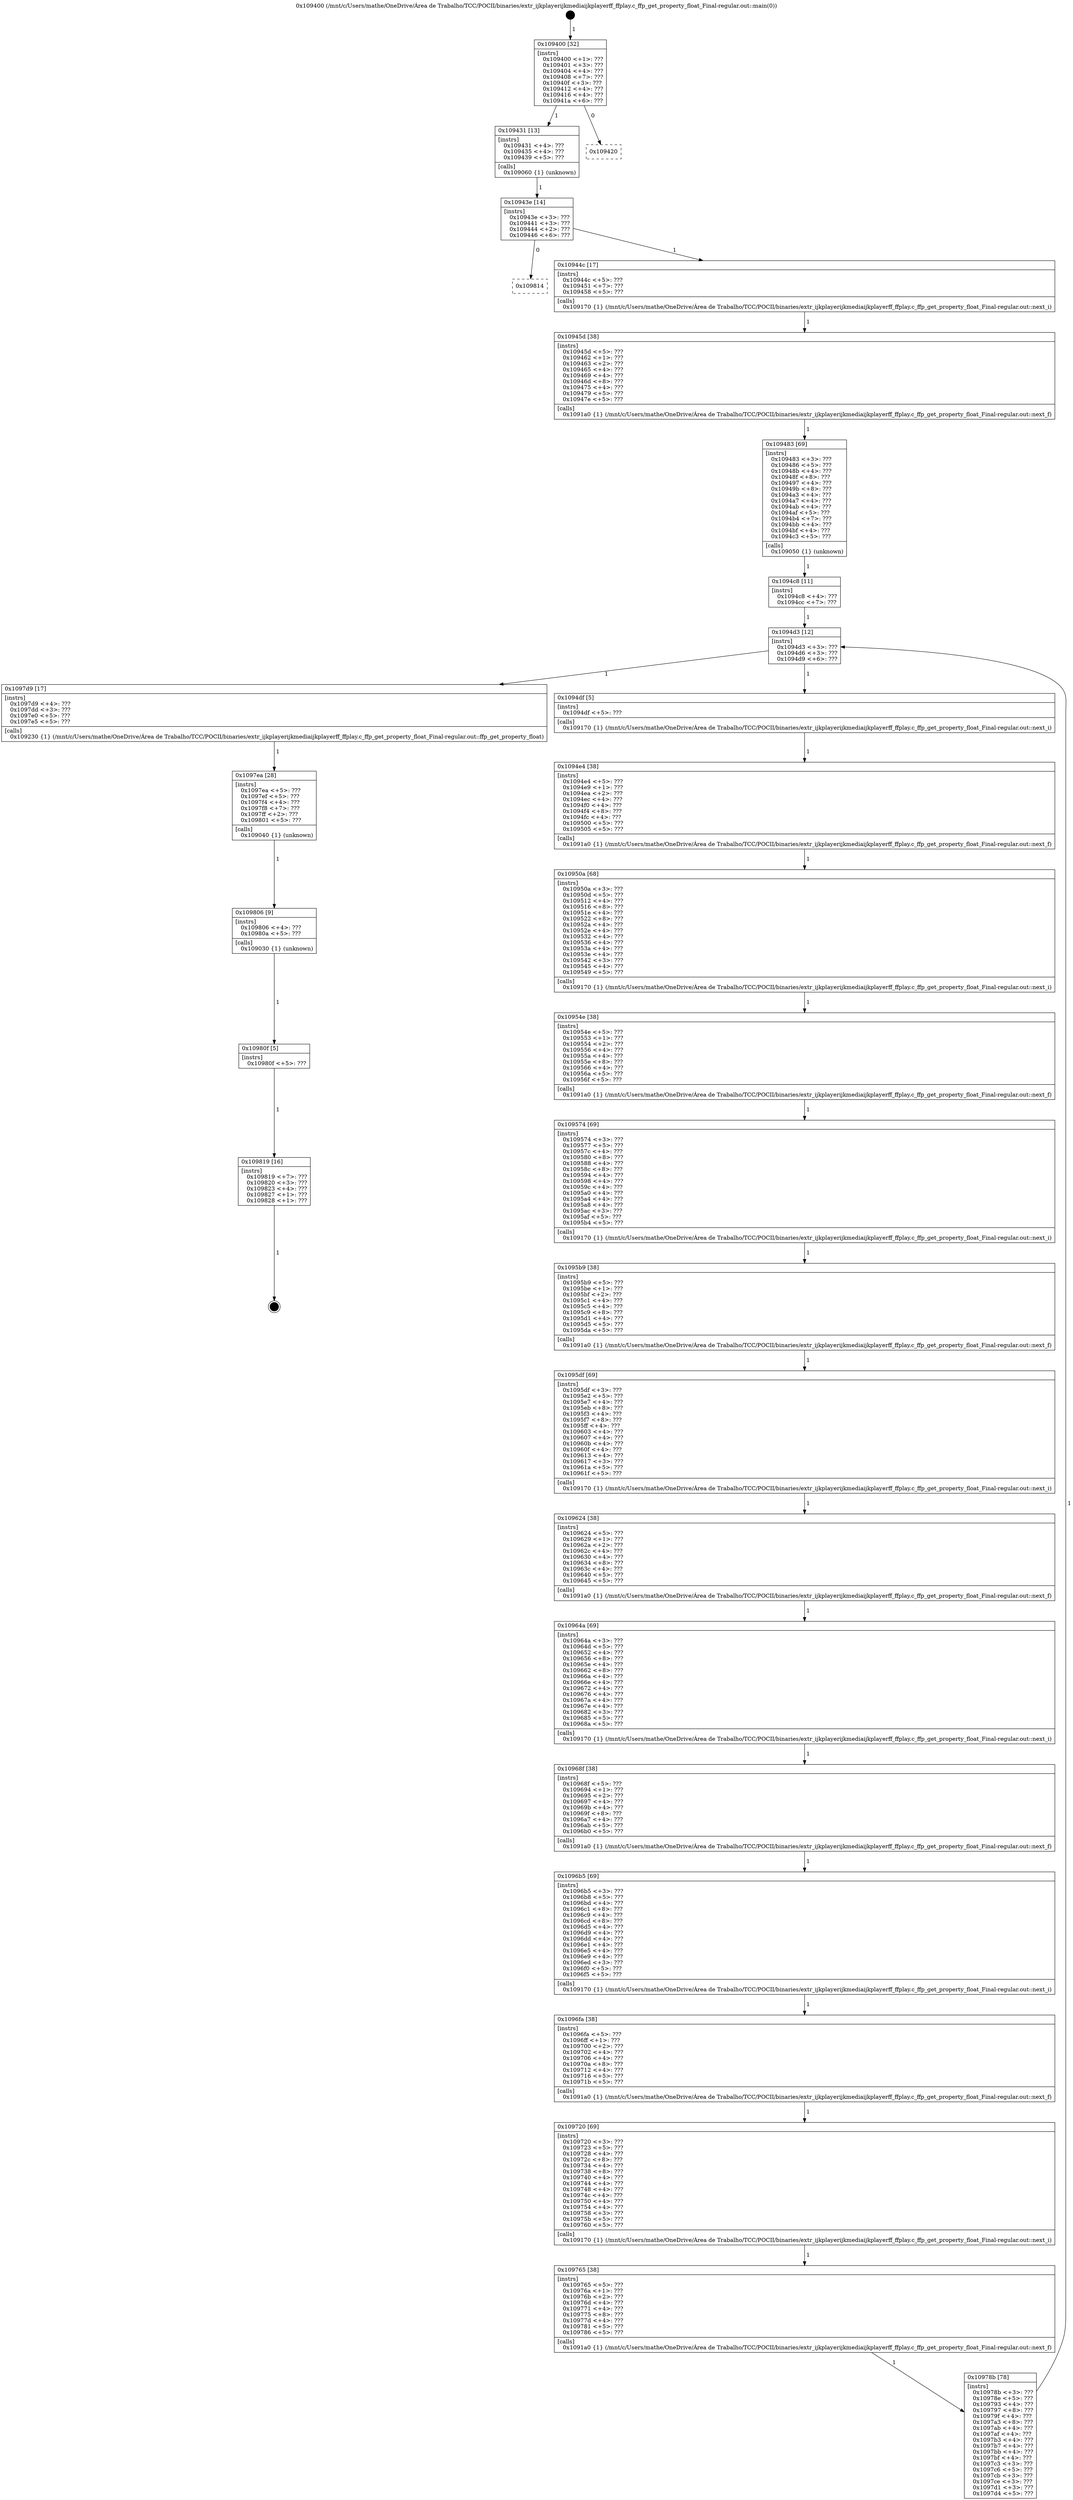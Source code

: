 digraph "0x109400" {
  label = "0x109400 (/mnt/c/Users/mathe/OneDrive/Área de Trabalho/TCC/POCII/binaries/extr_ijkplayerijkmediaijkplayerff_ffplay.c_ffp_get_property_float_Final-regular.out::main(0))"
  labelloc = "t"
  node[shape=record]

  Entry [label="",width=0.3,height=0.3,shape=circle,fillcolor=black,style=filled]
  "0x109400" [label="{
     0x109400 [32]\l
     | [instrs]\l
     &nbsp;&nbsp;0x109400 \<+1\>: ???\l
     &nbsp;&nbsp;0x109401 \<+3\>: ???\l
     &nbsp;&nbsp;0x109404 \<+4\>: ???\l
     &nbsp;&nbsp;0x109408 \<+7\>: ???\l
     &nbsp;&nbsp;0x10940f \<+3\>: ???\l
     &nbsp;&nbsp;0x109412 \<+4\>: ???\l
     &nbsp;&nbsp;0x109416 \<+4\>: ???\l
     &nbsp;&nbsp;0x10941a \<+6\>: ???\l
  }"]
  "0x109431" [label="{
     0x109431 [13]\l
     | [instrs]\l
     &nbsp;&nbsp;0x109431 \<+4\>: ???\l
     &nbsp;&nbsp;0x109435 \<+4\>: ???\l
     &nbsp;&nbsp;0x109439 \<+5\>: ???\l
     | [calls]\l
     &nbsp;&nbsp;0x109060 \{1\} (unknown)\l
  }"]
  "0x109420" [label="{
     0x109420\l
  }", style=dashed]
  "0x10943e" [label="{
     0x10943e [14]\l
     | [instrs]\l
     &nbsp;&nbsp;0x10943e \<+3\>: ???\l
     &nbsp;&nbsp;0x109441 \<+3\>: ???\l
     &nbsp;&nbsp;0x109444 \<+2\>: ???\l
     &nbsp;&nbsp;0x109446 \<+6\>: ???\l
  }"]
  "0x109814" [label="{
     0x109814\l
  }", style=dashed]
  "0x10944c" [label="{
     0x10944c [17]\l
     | [instrs]\l
     &nbsp;&nbsp;0x10944c \<+5\>: ???\l
     &nbsp;&nbsp;0x109451 \<+7\>: ???\l
     &nbsp;&nbsp;0x109458 \<+5\>: ???\l
     | [calls]\l
     &nbsp;&nbsp;0x109170 \{1\} (/mnt/c/Users/mathe/OneDrive/Área de Trabalho/TCC/POCII/binaries/extr_ijkplayerijkmediaijkplayerff_ffplay.c_ffp_get_property_float_Final-regular.out::next_i)\l
  }"]
  Exit [label="",width=0.3,height=0.3,shape=circle,fillcolor=black,style=filled,peripheries=2]
  "0x10945d" [label="{
     0x10945d [38]\l
     | [instrs]\l
     &nbsp;&nbsp;0x10945d \<+5\>: ???\l
     &nbsp;&nbsp;0x109462 \<+1\>: ???\l
     &nbsp;&nbsp;0x109463 \<+2\>: ???\l
     &nbsp;&nbsp;0x109465 \<+4\>: ???\l
     &nbsp;&nbsp;0x109469 \<+4\>: ???\l
     &nbsp;&nbsp;0x10946d \<+8\>: ???\l
     &nbsp;&nbsp;0x109475 \<+4\>: ???\l
     &nbsp;&nbsp;0x109479 \<+5\>: ???\l
     &nbsp;&nbsp;0x10947e \<+5\>: ???\l
     | [calls]\l
     &nbsp;&nbsp;0x1091a0 \{1\} (/mnt/c/Users/mathe/OneDrive/Área de Trabalho/TCC/POCII/binaries/extr_ijkplayerijkmediaijkplayerff_ffplay.c_ffp_get_property_float_Final-regular.out::next_f)\l
  }"]
  "0x109483" [label="{
     0x109483 [69]\l
     | [instrs]\l
     &nbsp;&nbsp;0x109483 \<+3\>: ???\l
     &nbsp;&nbsp;0x109486 \<+5\>: ???\l
     &nbsp;&nbsp;0x10948b \<+4\>: ???\l
     &nbsp;&nbsp;0x10948f \<+8\>: ???\l
     &nbsp;&nbsp;0x109497 \<+4\>: ???\l
     &nbsp;&nbsp;0x10949b \<+8\>: ???\l
     &nbsp;&nbsp;0x1094a3 \<+4\>: ???\l
     &nbsp;&nbsp;0x1094a7 \<+4\>: ???\l
     &nbsp;&nbsp;0x1094ab \<+4\>: ???\l
     &nbsp;&nbsp;0x1094af \<+5\>: ???\l
     &nbsp;&nbsp;0x1094b4 \<+7\>: ???\l
     &nbsp;&nbsp;0x1094bb \<+4\>: ???\l
     &nbsp;&nbsp;0x1094bf \<+4\>: ???\l
     &nbsp;&nbsp;0x1094c3 \<+5\>: ???\l
     | [calls]\l
     &nbsp;&nbsp;0x109050 \{1\} (unknown)\l
  }"]
  "0x1094d3" [label="{
     0x1094d3 [12]\l
     | [instrs]\l
     &nbsp;&nbsp;0x1094d3 \<+3\>: ???\l
     &nbsp;&nbsp;0x1094d6 \<+3\>: ???\l
     &nbsp;&nbsp;0x1094d9 \<+6\>: ???\l
  }"]
  "0x1097d9" [label="{
     0x1097d9 [17]\l
     | [instrs]\l
     &nbsp;&nbsp;0x1097d9 \<+4\>: ???\l
     &nbsp;&nbsp;0x1097dd \<+3\>: ???\l
     &nbsp;&nbsp;0x1097e0 \<+5\>: ???\l
     &nbsp;&nbsp;0x1097e5 \<+5\>: ???\l
     | [calls]\l
     &nbsp;&nbsp;0x109230 \{1\} (/mnt/c/Users/mathe/OneDrive/Área de Trabalho/TCC/POCII/binaries/extr_ijkplayerijkmediaijkplayerff_ffplay.c_ffp_get_property_float_Final-regular.out::ffp_get_property_float)\l
  }"]
  "0x1094df" [label="{
     0x1094df [5]\l
     | [instrs]\l
     &nbsp;&nbsp;0x1094df \<+5\>: ???\l
     | [calls]\l
     &nbsp;&nbsp;0x109170 \{1\} (/mnt/c/Users/mathe/OneDrive/Área de Trabalho/TCC/POCII/binaries/extr_ijkplayerijkmediaijkplayerff_ffplay.c_ffp_get_property_float_Final-regular.out::next_i)\l
  }"]
  "0x1094e4" [label="{
     0x1094e4 [38]\l
     | [instrs]\l
     &nbsp;&nbsp;0x1094e4 \<+5\>: ???\l
     &nbsp;&nbsp;0x1094e9 \<+1\>: ???\l
     &nbsp;&nbsp;0x1094ea \<+2\>: ???\l
     &nbsp;&nbsp;0x1094ec \<+4\>: ???\l
     &nbsp;&nbsp;0x1094f0 \<+4\>: ???\l
     &nbsp;&nbsp;0x1094f4 \<+8\>: ???\l
     &nbsp;&nbsp;0x1094fc \<+4\>: ???\l
     &nbsp;&nbsp;0x109500 \<+5\>: ???\l
     &nbsp;&nbsp;0x109505 \<+5\>: ???\l
     | [calls]\l
     &nbsp;&nbsp;0x1091a0 \{1\} (/mnt/c/Users/mathe/OneDrive/Área de Trabalho/TCC/POCII/binaries/extr_ijkplayerijkmediaijkplayerff_ffplay.c_ffp_get_property_float_Final-regular.out::next_f)\l
  }"]
  "0x10950a" [label="{
     0x10950a [68]\l
     | [instrs]\l
     &nbsp;&nbsp;0x10950a \<+3\>: ???\l
     &nbsp;&nbsp;0x10950d \<+5\>: ???\l
     &nbsp;&nbsp;0x109512 \<+4\>: ???\l
     &nbsp;&nbsp;0x109516 \<+8\>: ???\l
     &nbsp;&nbsp;0x10951e \<+4\>: ???\l
     &nbsp;&nbsp;0x109522 \<+8\>: ???\l
     &nbsp;&nbsp;0x10952a \<+4\>: ???\l
     &nbsp;&nbsp;0x10952e \<+4\>: ???\l
     &nbsp;&nbsp;0x109532 \<+4\>: ???\l
     &nbsp;&nbsp;0x109536 \<+4\>: ???\l
     &nbsp;&nbsp;0x10953a \<+4\>: ???\l
     &nbsp;&nbsp;0x10953e \<+4\>: ???\l
     &nbsp;&nbsp;0x109542 \<+3\>: ???\l
     &nbsp;&nbsp;0x109545 \<+4\>: ???\l
     &nbsp;&nbsp;0x109549 \<+5\>: ???\l
     | [calls]\l
     &nbsp;&nbsp;0x109170 \{1\} (/mnt/c/Users/mathe/OneDrive/Área de Trabalho/TCC/POCII/binaries/extr_ijkplayerijkmediaijkplayerff_ffplay.c_ffp_get_property_float_Final-regular.out::next_i)\l
  }"]
  "0x10954e" [label="{
     0x10954e [38]\l
     | [instrs]\l
     &nbsp;&nbsp;0x10954e \<+5\>: ???\l
     &nbsp;&nbsp;0x109553 \<+1\>: ???\l
     &nbsp;&nbsp;0x109554 \<+2\>: ???\l
     &nbsp;&nbsp;0x109556 \<+4\>: ???\l
     &nbsp;&nbsp;0x10955a \<+4\>: ???\l
     &nbsp;&nbsp;0x10955e \<+8\>: ???\l
     &nbsp;&nbsp;0x109566 \<+4\>: ???\l
     &nbsp;&nbsp;0x10956a \<+5\>: ???\l
     &nbsp;&nbsp;0x10956f \<+5\>: ???\l
     | [calls]\l
     &nbsp;&nbsp;0x1091a0 \{1\} (/mnt/c/Users/mathe/OneDrive/Área de Trabalho/TCC/POCII/binaries/extr_ijkplayerijkmediaijkplayerff_ffplay.c_ffp_get_property_float_Final-regular.out::next_f)\l
  }"]
  "0x109574" [label="{
     0x109574 [69]\l
     | [instrs]\l
     &nbsp;&nbsp;0x109574 \<+3\>: ???\l
     &nbsp;&nbsp;0x109577 \<+5\>: ???\l
     &nbsp;&nbsp;0x10957c \<+4\>: ???\l
     &nbsp;&nbsp;0x109580 \<+8\>: ???\l
     &nbsp;&nbsp;0x109588 \<+4\>: ???\l
     &nbsp;&nbsp;0x10958c \<+8\>: ???\l
     &nbsp;&nbsp;0x109594 \<+4\>: ???\l
     &nbsp;&nbsp;0x109598 \<+4\>: ???\l
     &nbsp;&nbsp;0x10959c \<+4\>: ???\l
     &nbsp;&nbsp;0x1095a0 \<+4\>: ???\l
     &nbsp;&nbsp;0x1095a4 \<+4\>: ???\l
     &nbsp;&nbsp;0x1095a8 \<+4\>: ???\l
     &nbsp;&nbsp;0x1095ac \<+3\>: ???\l
     &nbsp;&nbsp;0x1095af \<+5\>: ???\l
     &nbsp;&nbsp;0x1095b4 \<+5\>: ???\l
     | [calls]\l
     &nbsp;&nbsp;0x109170 \{1\} (/mnt/c/Users/mathe/OneDrive/Área de Trabalho/TCC/POCII/binaries/extr_ijkplayerijkmediaijkplayerff_ffplay.c_ffp_get_property_float_Final-regular.out::next_i)\l
  }"]
  "0x1095b9" [label="{
     0x1095b9 [38]\l
     | [instrs]\l
     &nbsp;&nbsp;0x1095b9 \<+5\>: ???\l
     &nbsp;&nbsp;0x1095be \<+1\>: ???\l
     &nbsp;&nbsp;0x1095bf \<+2\>: ???\l
     &nbsp;&nbsp;0x1095c1 \<+4\>: ???\l
     &nbsp;&nbsp;0x1095c5 \<+4\>: ???\l
     &nbsp;&nbsp;0x1095c9 \<+8\>: ???\l
     &nbsp;&nbsp;0x1095d1 \<+4\>: ???\l
     &nbsp;&nbsp;0x1095d5 \<+5\>: ???\l
     &nbsp;&nbsp;0x1095da \<+5\>: ???\l
     | [calls]\l
     &nbsp;&nbsp;0x1091a0 \{1\} (/mnt/c/Users/mathe/OneDrive/Área de Trabalho/TCC/POCII/binaries/extr_ijkplayerijkmediaijkplayerff_ffplay.c_ffp_get_property_float_Final-regular.out::next_f)\l
  }"]
  "0x1095df" [label="{
     0x1095df [69]\l
     | [instrs]\l
     &nbsp;&nbsp;0x1095df \<+3\>: ???\l
     &nbsp;&nbsp;0x1095e2 \<+5\>: ???\l
     &nbsp;&nbsp;0x1095e7 \<+4\>: ???\l
     &nbsp;&nbsp;0x1095eb \<+8\>: ???\l
     &nbsp;&nbsp;0x1095f3 \<+4\>: ???\l
     &nbsp;&nbsp;0x1095f7 \<+8\>: ???\l
     &nbsp;&nbsp;0x1095ff \<+4\>: ???\l
     &nbsp;&nbsp;0x109603 \<+4\>: ???\l
     &nbsp;&nbsp;0x109607 \<+4\>: ???\l
     &nbsp;&nbsp;0x10960b \<+4\>: ???\l
     &nbsp;&nbsp;0x10960f \<+4\>: ???\l
     &nbsp;&nbsp;0x109613 \<+4\>: ???\l
     &nbsp;&nbsp;0x109617 \<+3\>: ???\l
     &nbsp;&nbsp;0x10961a \<+5\>: ???\l
     &nbsp;&nbsp;0x10961f \<+5\>: ???\l
     | [calls]\l
     &nbsp;&nbsp;0x109170 \{1\} (/mnt/c/Users/mathe/OneDrive/Área de Trabalho/TCC/POCII/binaries/extr_ijkplayerijkmediaijkplayerff_ffplay.c_ffp_get_property_float_Final-regular.out::next_i)\l
  }"]
  "0x109624" [label="{
     0x109624 [38]\l
     | [instrs]\l
     &nbsp;&nbsp;0x109624 \<+5\>: ???\l
     &nbsp;&nbsp;0x109629 \<+1\>: ???\l
     &nbsp;&nbsp;0x10962a \<+2\>: ???\l
     &nbsp;&nbsp;0x10962c \<+4\>: ???\l
     &nbsp;&nbsp;0x109630 \<+4\>: ???\l
     &nbsp;&nbsp;0x109634 \<+8\>: ???\l
     &nbsp;&nbsp;0x10963c \<+4\>: ???\l
     &nbsp;&nbsp;0x109640 \<+5\>: ???\l
     &nbsp;&nbsp;0x109645 \<+5\>: ???\l
     | [calls]\l
     &nbsp;&nbsp;0x1091a0 \{1\} (/mnt/c/Users/mathe/OneDrive/Área de Trabalho/TCC/POCII/binaries/extr_ijkplayerijkmediaijkplayerff_ffplay.c_ffp_get_property_float_Final-regular.out::next_f)\l
  }"]
  "0x10964a" [label="{
     0x10964a [69]\l
     | [instrs]\l
     &nbsp;&nbsp;0x10964a \<+3\>: ???\l
     &nbsp;&nbsp;0x10964d \<+5\>: ???\l
     &nbsp;&nbsp;0x109652 \<+4\>: ???\l
     &nbsp;&nbsp;0x109656 \<+8\>: ???\l
     &nbsp;&nbsp;0x10965e \<+4\>: ???\l
     &nbsp;&nbsp;0x109662 \<+8\>: ???\l
     &nbsp;&nbsp;0x10966a \<+4\>: ???\l
     &nbsp;&nbsp;0x10966e \<+4\>: ???\l
     &nbsp;&nbsp;0x109672 \<+4\>: ???\l
     &nbsp;&nbsp;0x109676 \<+4\>: ???\l
     &nbsp;&nbsp;0x10967a \<+4\>: ???\l
     &nbsp;&nbsp;0x10967e \<+4\>: ???\l
     &nbsp;&nbsp;0x109682 \<+3\>: ???\l
     &nbsp;&nbsp;0x109685 \<+5\>: ???\l
     &nbsp;&nbsp;0x10968a \<+5\>: ???\l
     | [calls]\l
     &nbsp;&nbsp;0x109170 \{1\} (/mnt/c/Users/mathe/OneDrive/Área de Trabalho/TCC/POCII/binaries/extr_ijkplayerijkmediaijkplayerff_ffplay.c_ffp_get_property_float_Final-regular.out::next_i)\l
  }"]
  "0x10968f" [label="{
     0x10968f [38]\l
     | [instrs]\l
     &nbsp;&nbsp;0x10968f \<+5\>: ???\l
     &nbsp;&nbsp;0x109694 \<+1\>: ???\l
     &nbsp;&nbsp;0x109695 \<+2\>: ???\l
     &nbsp;&nbsp;0x109697 \<+4\>: ???\l
     &nbsp;&nbsp;0x10969b \<+4\>: ???\l
     &nbsp;&nbsp;0x10969f \<+8\>: ???\l
     &nbsp;&nbsp;0x1096a7 \<+4\>: ???\l
     &nbsp;&nbsp;0x1096ab \<+5\>: ???\l
     &nbsp;&nbsp;0x1096b0 \<+5\>: ???\l
     | [calls]\l
     &nbsp;&nbsp;0x1091a0 \{1\} (/mnt/c/Users/mathe/OneDrive/Área de Trabalho/TCC/POCII/binaries/extr_ijkplayerijkmediaijkplayerff_ffplay.c_ffp_get_property_float_Final-regular.out::next_f)\l
  }"]
  "0x1096b5" [label="{
     0x1096b5 [69]\l
     | [instrs]\l
     &nbsp;&nbsp;0x1096b5 \<+3\>: ???\l
     &nbsp;&nbsp;0x1096b8 \<+5\>: ???\l
     &nbsp;&nbsp;0x1096bd \<+4\>: ???\l
     &nbsp;&nbsp;0x1096c1 \<+8\>: ???\l
     &nbsp;&nbsp;0x1096c9 \<+4\>: ???\l
     &nbsp;&nbsp;0x1096cd \<+8\>: ???\l
     &nbsp;&nbsp;0x1096d5 \<+4\>: ???\l
     &nbsp;&nbsp;0x1096d9 \<+4\>: ???\l
     &nbsp;&nbsp;0x1096dd \<+4\>: ???\l
     &nbsp;&nbsp;0x1096e1 \<+4\>: ???\l
     &nbsp;&nbsp;0x1096e5 \<+4\>: ???\l
     &nbsp;&nbsp;0x1096e9 \<+4\>: ???\l
     &nbsp;&nbsp;0x1096ed \<+3\>: ???\l
     &nbsp;&nbsp;0x1096f0 \<+5\>: ???\l
     &nbsp;&nbsp;0x1096f5 \<+5\>: ???\l
     | [calls]\l
     &nbsp;&nbsp;0x109170 \{1\} (/mnt/c/Users/mathe/OneDrive/Área de Trabalho/TCC/POCII/binaries/extr_ijkplayerijkmediaijkplayerff_ffplay.c_ffp_get_property_float_Final-regular.out::next_i)\l
  }"]
  "0x1096fa" [label="{
     0x1096fa [38]\l
     | [instrs]\l
     &nbsp;&nbsp;0x1096fa \<+5\>: ???\l
     &nbsp;&nbsp;0x1096ff \<+1\>: ???\l
     &nbsp;&nbsp;0x109700 \<+2\>: ???\l
     &nbsp;&nbsp;0x109702 \<+4\>: ???\l
     &nbsp;&nbsp;0x109706 \<+4\>: ???\l
     &nbsp;&nbsp;0x10970a \<+8\>: ???\l
     &nbsp;&nbsp;0x109712 \<+4\>: ???\l
     &nbsp;&nbsp;0x109716 \<+5\>: ???\l
     &nbsp;&nbsp;0x10971b \<+5\>: ???\l
     | [calls]\l
     &nbsp;&nbsp;0x1091a0 \{1\} (/mnt/c/Users/mathe/OneDrive/Área de Trabalho/TCC/POCII/binaries/extr_ijkplayerijkmediaijkplayerff_ffplay.c_ffp_get_property_float_Final-regular.out::next_f)\l
  }"]
  "0x109720" [label="{
     0x109720 [69]\l
     | [instrs]\l
     &nbsp;&nbsp;0x109720 \<+3\>: ???\l
     &nbsp;&nbsp;0x109723 \<+5\>: ???\l
     &nbsp;&nbsp;0x109728 \<+4\>: ???\l
     &nbsp;&nbsp;0x10972c \<+8\>: ???\l
     &nbsp;&nbsp;0x109734 \<+4\>: ???\l
     &nbsp;&nbsp;0x109738 \<+8\>: ???\l
     &nbsp;&nbsp;0x109740 \<+4\>: ???\l
     &nbsp;&nbsp;0x109744 \<+4\>: ???\l
     &nbsp;&nbsp;0x109748 \<+4\>: ???\l
     &nbsp;&nbsp;0x10974c \<+4\>: ???\l
     &nbsp;&nbsp;0x109750 \<+4\>: ???\l
     &nbsp;&nbsp;0x109754 \<+4\>: ???\l
     &nbsp;&nbsp;0x109758 \<+3\>: ???\l
     &nbsp;&nbsp;0x10975b \<+5\>: ???\l
     &nbsp;&nbsp;0x109760 \<+5\>: ???\l
     | [calls]\l
     &nbsp;&nbsp;0x109170 \{1\} (/mnt/c/Users/mathe/OneDrive/Área de Trabalho/TCC/POCII/binaries/extr_ijkplayerijkmediaijkplayerff_ffplay.c_ffp_get_property_float_Final-regular.out::next_i)\l
  }"]
  "0x109765" [label="{
     0x109765 [38]\l
     | [instrs]\l
     &nbsp;&nbsp;0x109765 \<+5\>: ???\l
     &nbsp;&nbsp;0x10976a \<+1\>: ???\l
     &nbsp;&nbsp;0x10976b \<+2\>: ???\l
     &nbsp;&nbsp;0x10976d \<+4\>: ???\l
     &nbsp;&nbsp;0x109771 \<+4\>: ???\l
     &nbsp;&nbsp;0x109775 \<+8\>: ???\l
     &nbsp;&nbsp;0x10977d \<+4\>: ???\l
     &nbsp;&nbsp;0x109781 \<+5\>: ???\l
     &nbsp;&nbsp;0x109786 \<+5\>: ???\l
     | [calls]\l
     &nbsp;&nbsp;0x1091a0 \{1\} (/mnt/c/Users/mathe/OneDrive/Área de Trabalho/TCC/POCII/binaries/extr_ijkplayerijkmediaijkplayerff_ffplay.c_ffp_get_property_float_Final-regular.out::next_f)\l
  }"]
  "0x10978b" [label="{
     0x10978b [78]\l
     | [instrs]\l
     &nbsp;&nbsp;0x10978b \<+3\>: ???\l
     &nbsp;&nbsp;0x10978e \<+5\>: ???\l
     &nbsp;&nbsp;0x109793 \<+4\>: ???\l
     &nbsp;&nbsp;0x109797 \<+8\>: ???\l
     &nbsp;&nbsp;0x10979f \<+4\>: ???\l
     &nbsp;&nbsp;0x1097a3 \<+8\>: ???\l
     &nbsp;&nbsp;0x1097ab \<+4\>: ???\l
     &nbsp;&nbsp;0x1097af \<+4\>: ???\l
     &nbsp;&nbsp;0x1097b3 \<+4\>: ???\l
     &nbsp;&nbsp;0x1097b7 \<+4\>: ???\l
     &nbsp;&nbsp;0x1097bb \<+4\>: ???\l
     &nbsp;&nbsp;0x1097bf \<+4\>: ???\l
     &nbsp;&nbsp;0x1097c3 \<+3\>: ???\l
     &nbsp;&nbsp;0x1097c6 \<+5\>: ???\l
     &nbsp;&nbsp;0x1097cb \<+3\>: ???\l
     &nbsp;&nbsp;0x1097ce \<+3\>: ???\l
     &nbsp;&nbsp;0x1097d1 \<+3\>: ???\l
     &nbsp;&nbsp;0x1097d4 \<+5\>: ???\l
  }"]
  "0x1094c8" [label="{
     0x1094c8 [11]\l
     | [instrs]\l
     &nbsp;&nbsp;0x1094c8 \<+4\>: ???\l
     &nbsp;&nbsp;0x1094cc \<+7\>: ???\l
  }"]
  "0x1097ea" [label="{
     0x1097ea [28]\l
     | [instrs]\l
     &nbsp;&nbsp;0x1097ea \<+5\>: ???\l
     &nbsp;&nbsp;0x1097ef \<+5\>: ???\l
     &nbsp;&nbsp;0x1097f4 \<+4\>: ???\l
     &nbsp;&nbsp;0x1097f8 \<+7\>: ???\l
     &nbsp;&nbsp;0x1097ff \<+2\>: ???\l
     &nbsp;&nbsp;0x109801 \<+5\>: ???\l
     | [calls]\l
     &nbsp;&nbsp;0x109040 \{1\} (unknown)\l
  }"]
  "0x109806" [label="{
     0x109806 [9]\l
     | [instrs]\l
     &nbsp;&nbsp;0x109806 \<+4\>: ???\l
     &nbsp;&nbsp;0x10980a \<+5\>: ???\l
     | [calls]\l
     &nbsp;&nbsp;0x109030 \{1\} (unknown)\l
  }"]
  "0x10980f" [label="{
     0x10980f [5]\l
     | [instrs]\l
     &nbsp;&nbsp;0x10980f \<+5\>: ???\l
  }"]
  "0x109819" [label="{
     0x109819 [16]\l
     | [instrs]\l
     &nbsp;&nbsp;0x109819 \<+7\>: ???\l
     &nbsp;&nbsp;0x109820 \<+3\>: ???\l
     &nbsp;&nbsp;0x109823 \<+4\>: ???\l
     &nbsp;&nbsp;0x109827 \<+1\>: ???\l
     &nbsp;&nbsp;0x109828 \<+1\>: ???\l
  }"]
  Entry -> "0x109400" [label=" 1"]
  "0x109400" -> "0x109431" [label=" 1"]
  "0x109400" -> "0x109420" [label=" 0"]
  "0x109431" -> "0x10943e" [label=" 1"]
  "0x10943e" -> "0x109814" [label=" 0"]
  "0x10943e" -> "0x10944c" [label=" 1"]
  "0x109819" -> Exit [label=" 1"]
  "0x10944c" -> "0x10945d" [label=" 1"]
  "0x10945d" -> "0x109483" [label=" 1"]
  "0x109483" -> "0x1094c8" [label=" 1"]
  "0x1094d3" -> "0x1097d9" [label=" 1"]
  "0x1094d3" -> "0x1094df" [label=" 1"]
  "0x1094df" -> "0x1094e4" [label=" 1"]
  "0x1094e4" -> "0x10950a" [label=" 1"]
  "0x10950a" -> "0x10954e" [label=" 1"]
  "0x10954e" -> "0x109574" [label=" 1"]
  "0x109574" -> "0x1095b9" [label=" 1"]
  "0x1095b9" -> "0x1095df" [label=" 1"]
  "0x1095df" -> "0x109624" [label=" 1"]
  "0x109624" -> "0x10964a" [label=" 1"]
  "0x10964a" -> "0x10968f" [label=" 1"]
  "0x10968f" -> "0x1096b5" [label=" 1"]
  "0x1096b5" -> "0x1096fa" [label=" 1"]
  "0x1096fa" -> "0x109720" [label=" 1"]
  "0x109720" -> "0x109765" [label=" 1"]
  "0x109765" -> "0x10978b" [label=" 1"]
  "0x1094c8" -> "0x1094d3" [label=" 1"]
  "0x10978b" -> "0x1094d3" [label=" 1"]
  "0x1097d9" -> "0x1097ea" [label=" 1"]
  "0x1097ea" -> "0x109806" [label=" 1"]
  "0x109806" -> "0x10980f" [label=" 1"]
  "0x10980f" -> "0x109819" [label=" 1"]
}
